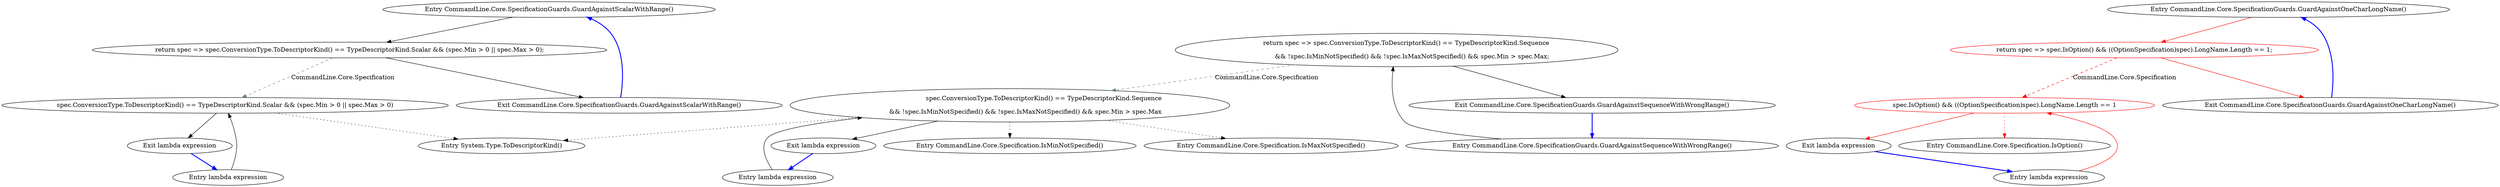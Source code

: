 digraph  {
n0 [label="Entry CommandLine.Core.SpecificationGuards.GuardAgainstScalarWithRange()", span="16-16", cluster="CommandLine.Core.SpecificationGuards.GuardAgainstScalarWithRange()"];
n1 [label="return spec => spec.ConversionType.ToDescriptorKind() == TypeDescriptorKind.Scalar && (spec.Min > 0 || spec.Max > 0);", span="18-18", cluster="CommandLine.Core.SpecificationGuards.GuardAgainstScalarWithRange()"];
n2 [label="Exit CommandLine.Core.SpecificationGuards.GuardAgainstScalarWithRange()", span="16-16", cluster="CommandLine.Core.SpecificationGuards.GuardAgainstScalarWithRange()"];
n4 [label="spec.ConversionType.ToDescriptorKind() == TypeDescriptorKind.Scalar && (spec.Min > 0 || spec.Max > 0)", span="18-18", cluster="lambda expression"];
n3 [label="Entry lambda expression", span="18-18", cluster="lambda expression"];
n5 [label="Exit lambda expression", span="18-18", cluster="lambda expression"];
n6 [label="Entry System.Type.ToDescriptorKind()", span="22-22", cluster="System.Type.ToDescriptorKind()"];
n7 [label="Entry CommandLine.Core.SpecificationGuards.GuardAgainstSequenceWithWrongRange()", span="21-21", cluster="CommandLine.Core.SpecificationGuards.GuardAgainstSequenceWithWrongRange()"];
n8 [label="return spec => spec.ConversionType.ToDescriptorKind() == TypeDescriptorKind.Sequence\r\n                && !spec.IsMinNotSpecified() && !spec.IsMaxNotSpecified() && spec.Min > spec.Max;", span="23-24", cluster="CommandLine.Core.SpecificationGuards.GuardAgainstSequenceWithWrongRange()"];
n9 [label="Exit CommandLine.Core.SpecificationGuards.GuardAgainstSequenceWithWrongRange()", span="21-21", cluster="CommandLine.Core.SpecificationGuards.GuardAgainstSequenceWithWrongRange()"];
n11 [label="spec.ConversionType.ToDescriptorKind() == TypeDescriptorKind.Sequence\r\n                && !spec.IsMinNotSpecified() && !spec.IsMaxNotSpecified() && spec.Min > spec.Max", span="23-24", cluster="lambda expression"];
n10 [label="Entry lambda expression", span="23-24", cluster="lambda expression"];
n12 [label="Exit lambda expression", span="23-24", cluster="lambda expression"];
n13 [label="Entry CommandLine.Core.Specification.IsMinNotSpecified()", span="70-70", cluster="CommandLine.Core.Specification.IsMinNotSpecified()"];
n14 [label="Entry CommandLine.Core.Specification.IsMaxNotSpecified()", span="75-75", cluster="CommandLine.Core.Specification.IsMaxNotSpecified()"];
n15 [label="Entry CommandLine.Core.SpecificationGuards.GuardAgainstOneCharLongName()", span="27-27", cluster="CommandLine.Core.SpecificationGuards.GuardAgainstOneCharLongName()"];
n16 [label="return spec => spec.IsOption() && ((OptionSpecification)spec).LongName.Length == 1;", span="29-29", cluster="CommandLine.Core.SpecificationGuards.GuardAgainstOneCharLongName()", color=red, community=0];
n17 [label="Exit CommandLine.Core.SpecificationGuards.GuardAgainstOneCharLongName()", span="27-27", cluster="CommandLine.Core.SpecificationGuards.GuardAgainstOneCharLongName()"];
n19 [label="spec.IsOption() && ((OptionSpecification)spec).LongName.Length == 1", span="29-29", cluster="lambda expression", color=red, community=0];
n18 [label="Entry lambda expression", span="29-29", cluster="lambda expression"];
n20 [label="Exit lambda expression", span="29-29", cluster="lambda expression"];
n21 [label="Entry CommandLine.Core.Specification.IsOption()", span="11-11", cluster="CommandLine.Core.Specification.IsOption()"];
n0 -> n1  [key=0, style=solid];
n1 -> n2  [key=0, style=solid];
n1 -> n4  [key=1, style=dashed, color=darkseagreen4, label="CommandLine.Core.Specification"];
n2 -> n0  [key=0, style=bold, color=blue];
n4 -> n5  [key=0, style=solid];
n4 -> n6  [key=2, style=dotted];
n3 -> n4  [key=0, style=solid];
n5 -> n3  [key=0, style=bold, color=blue];
n7 -> n8  [key=0, style=solid];
n8 -> n9  [key=0, style=solid];
n8 -> n11  [key=1, style=dashed, color=darkseagreen4, label="CommandLine.Core.Specification"];
n9 -> n7  [key=0, style=bold, color=blue];
n11 -> n12  [key=0, style=solid];
n11 -> n6  [key=2, style=dotted];
n11 -> n13  [key=2, style=dotted];
n11 -> n14  [key=2, style=dotted];
n10 -> n11  [key=0, style=solid];
n12 -> n10  [key=0, style=bold, color=blue];
n15 -> n16  [key=0, style=solid, color=red];
n16 -> n17  [key=0, style=solid, color=red];
n16 -> n19  [key=1, style=dashed, color=red, label="CommandLine.Core.Specification"];
n17 -> n15  [key=0, style=bold, color=blue];
n19 -> n20  [key=0, style=solid, color=red];
n19 -> n21  [key=2, style=dotted, color=red];
n18 -> n19  [key=0, style=solid, color=red];
n20 -> n18  [key=0, style=bold, color=blue];
}

